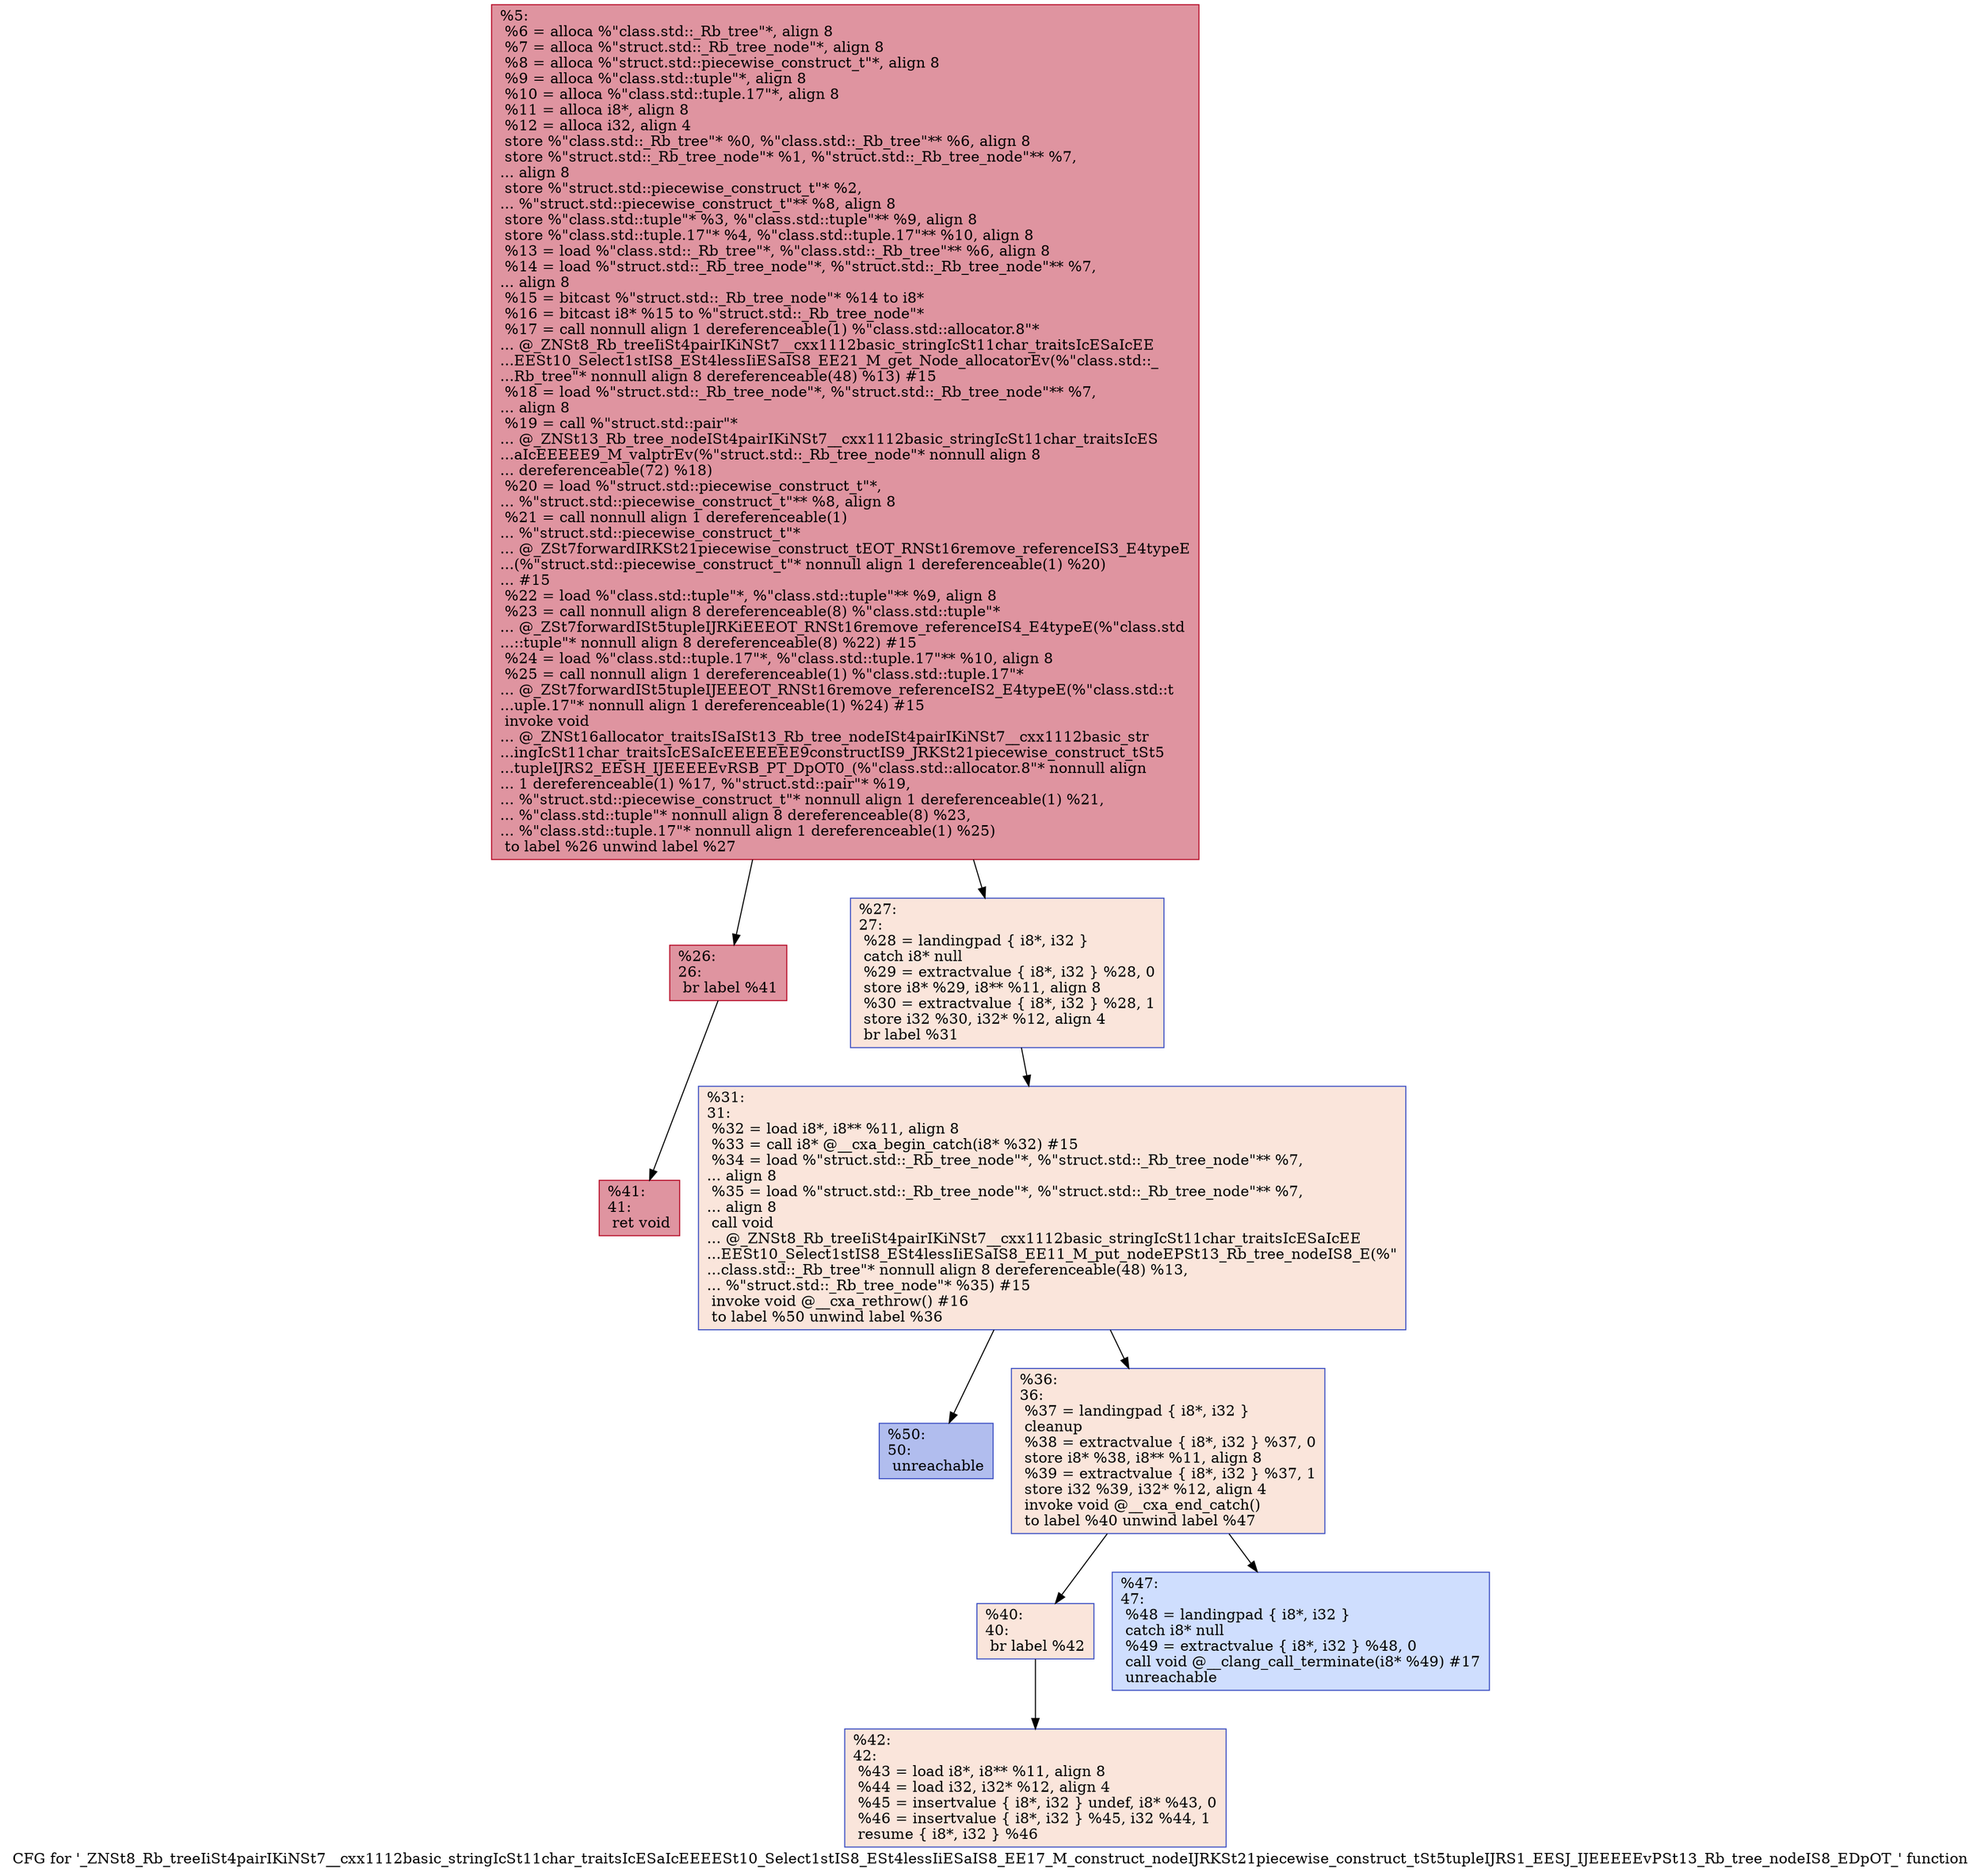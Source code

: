 digraph "CFG for '_ZNSt8_Rb_treeIiSt4pairIKiNSt7__cxx1112basic_stringIcSt11char_traitsIcESaIcEEEESt10_Select1stIS8_ESt4lessIiESaIS8_EE17_M_construct_nodeIJRKSt21piecewise_construct_tSt5tupleIJRS1_EESJ_IJEEEEEvPSt13_Rb_tree_nodeIS8_EDpOT_' function" {
	label="CFG for '_ZNSt8_Rb_treeIiSt4pairIKiNSt7__cxx1112basic_stringIcSt11char_traitsIcESaIcEEEESt10_Select1stIS8_ESt4lessIiESaIS8_EE17_M_construct_nodeIJRKSt21piecewise_construct_tSt5tupleIJRS1_EESJ_IJEEEEEvPSt13_Rb_tree_nodeIS8_EDpOT_' function";

	Node0x561d2dfbc130 [shape=record,color="#b70d28ff", style=filled, fillcolor="#b70d2870",label="{%5:\l  %6 = alloca %\"class.std::_Rb_tree\"*, align 8\l  %7 = alloca %\"struct.std::_Rb_tree_node\"*, align 8\l  %8 = alloca %\"struct.std::piecewise_construct_t\"*, align 8\l  %9 = alloca %\"class.std::tuple\"*, align 8\l  %10 = alloca %\"class.std::tuple.17\"*, align 8\l  %11 = alloca i8*, align 8\l  %12 = alloca i32, align 4\l  store %\"class.std::_Rb_tree\"* %0, %\"class.std::_Rb_tree\"** %6, align 8\l  store %\"struct.std::_Rb_tree_node\"* %1, %\"struct.std::_Rb_tree_node\"** %7,\l... align 8\l  store %\"struct.std::piecewise_construct_t\"* %2,\l... %\"struct.std::piecewise_construct_t\"** %8, align 8\l  store %\"class.std::tuple\"* %3, %\"class.std::tuple\"** %9, align 8\l  store %\"class.std::tuple.17\"* %4, %\"class.std::tuple.17\"** %10, align 8\l  %13 = load %\"class.std::_Rb_tree\"*, %\"class.std::_Rb_tree\"** %6, align 8\l  %14 = load %\"struct.std::_Rb_tree_node\"*, %\"struct.std::_Rb_tree_node\"** %7,\l... align 8\l  %15 = bitcast %\"struct.std::_Rb_tree_node\"* %14 to i8*\l  %16 = bitcast i8* %15 to %\"struct.std::_Rb_tree_node\"*\l  %17 = call nonnull align 1 dereferenceable(1) %\"class.std::allocator.8\"*\l... @_ZNSt8_Rb_treeIiSt4pairIKiNSt7__cxx1112basic_stringIcSt11char_traitsIcESaIcEE\l...EESt10_Select1stIS8_ESt4lessIiESaIS8_EE21_M_get_Node_allocatorEv(%\"class.std::_\l...Rb_tree\"* nonnull align 8 dereferenceable(48) %13) #15\l  %18 = load %\"struct.std::_Rb_tree_node\"*, %\"struct.std::_Rb_tree_node\"** %7,\l... align 8\l  %19 = call %\"struct.std::pair\"*\l... @_ZNSt13_Rb_tree_nodeISt4pairIKiNSt7__cxx1112basic_stringIcSt11char_traitsIcES\l...aIcEEEEE9_M_valptrEv(%\"struct.std::_Rb_tree_node\"* nonnull align 8\l... dereferenceable(72) %18)\l  %20 = load %\"struct.std::piecewise_construct_t\"*,\l... %\"struct.std::piecewise_construct_t\"** %8, align 8\l  %21 = call nonnull align 1 dereferenceable(1)\l... %\"struct.std::piecewise_construct_t\"*\l... @_ZSt7forwardIRKSt21piecewise_construct_tEOT_RNSt16remove_referenceIS3_E4typeE\l...(%\"struct.std::piecewise_construct_t\"* nonnull align 1 dereferenceable(1) %20)\l... #15\l  %22 = load %\"class.std::tuple\"*, %\"class.std::tuple\"** %9, align 8\l  %23 = call nonnull align 8 dereferenceable(8) %\"class.std::tuple\"*\l... @_ZSt7forwardISt5tupleIJRKiEEEOT_RNSt16remove_referenceIS4_E4typeE(%\"class.std\l...::tuple\"* nonnull align 8 dereferenceable(8) %22) #15\l  %24 = load %\"class.std::tuple.17\"*, %\"class.std::tuple.17\"** %10, align 8\l  %25 = call nonnull align 1 dereferenceable(1) %\"class.std::tuple.17\"*\l... @_ZSt7forwardISt5tupleIJEEEOT_RNSt16remove_referenceIS2_E4typeE(%\"class.std::t\l...uple.17\"* nonnull align 1 dereferenceable(1) %24) #15\l  invoke void\l... @_ZNSt16allocator_traitsISaISt13_Rb_tree_nodeISt4pairIKiNSt7__cxx1112basic_str\l...ingIcSt11char_traitsIcESaIcEEEEEEE9constructIS9_JRKSt21piecewise_construct_tSt5\l...tupleIJRS2_EESH_IJEEEEEvRSB_PT_DpOT0_(%\"class.std::allocator.8\"* nonnull align\l... 1 dereferenceable(1) %17, %\"struct.std::pair\"* %19,\l... %\"struct.std::piecewise_construct_t\"* nonnull align 1 dereferenceable(1) %21,\l... %\"class.std::tuple\"* nonnull align 8 dereferenceable(8) %23,\l... %\"class.std::tuple.17\"* nonnull align 1 dereferenceable(1) %25)\l          to label %26 unwind label %27\l}"];
	Node0x561d2dfbc130 -> Node0x561d2dfbcd10;
	Node0x561d2dfbc130 -> Node0x561d2dfbd0c0;
	Node0x561d2dfbcd10 [shape=record,color="#b70d28ff", style=filled, fillcolor="#b70d2870",label="{%26:\l26:                                               \l  br label %41\l}"];
	Node0x561d2dfbcd10 -> Node0x561d2dfbd3b0;
	Node0x561d2dfbd0c0 [shape=record,color="#3d50c3ff", style=filled, fillcolor="#f4c5ad70",label="{%27:\l27:                                               \l  %28 = landingpad \{ i8*, i32 \}\l          catch i8* null\l  %29 = extractvalue \{ i8*, i32 \} %28, 0\l  store i8* %29, i8** %11, align 8\l  %30 = extractvalue \{ i8*, i32 \} %28, 1\l  store i32 %30, i32* %12, align 4\l  br label %31\l}"];
	Node0x561d2dfbd0c0 -> Node0x561d2dfbd750;
	Node0x561d2dfbd750 [shape=record,color="#3d50c3ff", style=filled, fillcolor="#f4c5ad70",label="{%31:\l31:                                               \l  %32 = load i8*, i8** %11, align 8\l  %33 = call i8* @__cxa_begin_catch(i8* %32) #15\l  %34 = load %\"struct.std::_Rb_tree_node\"*, %\"struct.std::_Rb_tree_node\"** %7,\l... align 8\l  %35 = load %\"struct.std::_Rb_tree_node\"*, %\"struct.std::_Rb_tree_node\"** %7,\l... align 8\l  call void\l... @_ZNSt8_Rb_treeIiSt4pairIKiNSt7__cxx1112basic_stringIcSt11char_traitsIcESaIcEE\l...EESt10_Select1stIS8_ESt4lessIiESaIS8_EE11_M_put_nodeEPSt13_Rb_tree_nodeIS8_E(%\"\l...class.std::_Rb_tree\"* nonnull align 8 dereferenceable(48) %13,\l... %\"struct.std::_Rb_tree_node\"* %35) #15\l  invoke void @__cxa_rethrow() #16\l          to label %50 unwind label %36\l}"];
	Node0x561d2dfbd750 -> Node0x561d2dfbdd30;
	Node0x561d2dfbd750 -> Node0x561d2dfbdd80;
	Node0x561d2dfbdd80 [shape=record,color="#3d50c3ff", style=filled, fillcolor="#f4c5ad70",label="{%36:\l36:                                               \l  %37 = landingpad \{ i8*, i32 \}\l          cleanup\l  %38 = extractvalue \{ i8*, i32 \} %37, 0\l  store i8* %38, i8** %11, align 8\l  %39 = extractvalue \{ i8*, i32 \} %37, 1\l  store i32 %39, i32* %12, align 4\l  invoke void @__cxa_end_catch()\l          to label %40 unwind label %47\l}"];
	Node0x561d2dfbdd80 -> Node0x561d2dfbe1b0;
	Node0x561d2dfbdd80 -> Node0x561d2dfbe200;
	Node0x561d2dfbe1b0 [shape=record,color="#3d50c3ff", style=filled, fillcolor="#f4c5ad70",label="{%40:\l40:                                               \l  br label %42\l}"];
	Node0x561d2dfbe1b0 -> Node0x561d2dfbe3a0;
	Node0x561d2dfbd3b0 [shape=record,color="#b70d28ff", style=filled, fillcolor="#b70d2870",label="{%41:\l41:                                               \l  ret void\l}"];
	Node0x561d2dfbe3a0 [shape=record,color="#3d50c3ff", style=filled, fillcolor="#f4c5ad70",label="{%42:\l42:                                               \l  %43 = load i8*, i8** %11, align 8\l  %44 = load i32, i32* %12, align 4\l  %45 = insertvalue \{ i8*, i32 \} undef, i8* %43, 0\l  %46 = insertvalue \{ i8*, i32 \} %45, i32 %44, 1\l  resume \{ i8*, i32 \} %46\l}"];
	Node0x561d2dfbe200 [shape=record,color="#3d50c3ff", style=filled, fillcolor="#93b5fe70",label="{%47:\l47:                                               \l  %48 = landingpad \{ i8*, i32 \}\l          catch i8* null\l  %49 = extractvalue \{ i8*, i32 \} %48, 0\l  call void @__clang_call_terminate(i8* %49) #17\l  unreachable\l}"];
	Node0x561d2dfbdd30 [shape=record,color="#3d50c3ff", style=filled, fillcolor="#4f69d970",label="{%50:\l50:                                               \l  unreachable\l}"];
}
